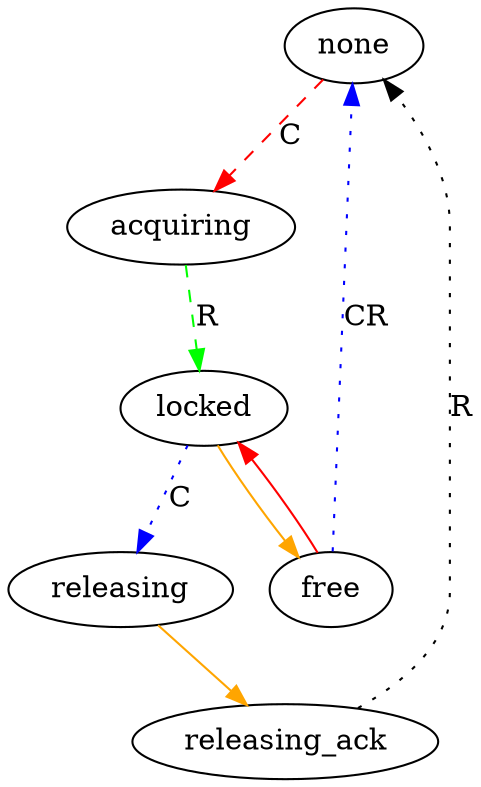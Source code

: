 digraph Client {
	none -> acquiring [color=red, style=dashed, label="C"];
	acquiring -> locked [color=green, style=dashed, label="R"];
	locked -> releasing [color=blue, style=dotted, label="C"];
	releasing -> releasing_ack [color=orange];
	releasing_ack -> none [style=dotted, label="R"];
	free -> none [color=blue, style=dotted, label="CR"];
	locked -> free [color=orange];
	free -> locked [color=red];
}
